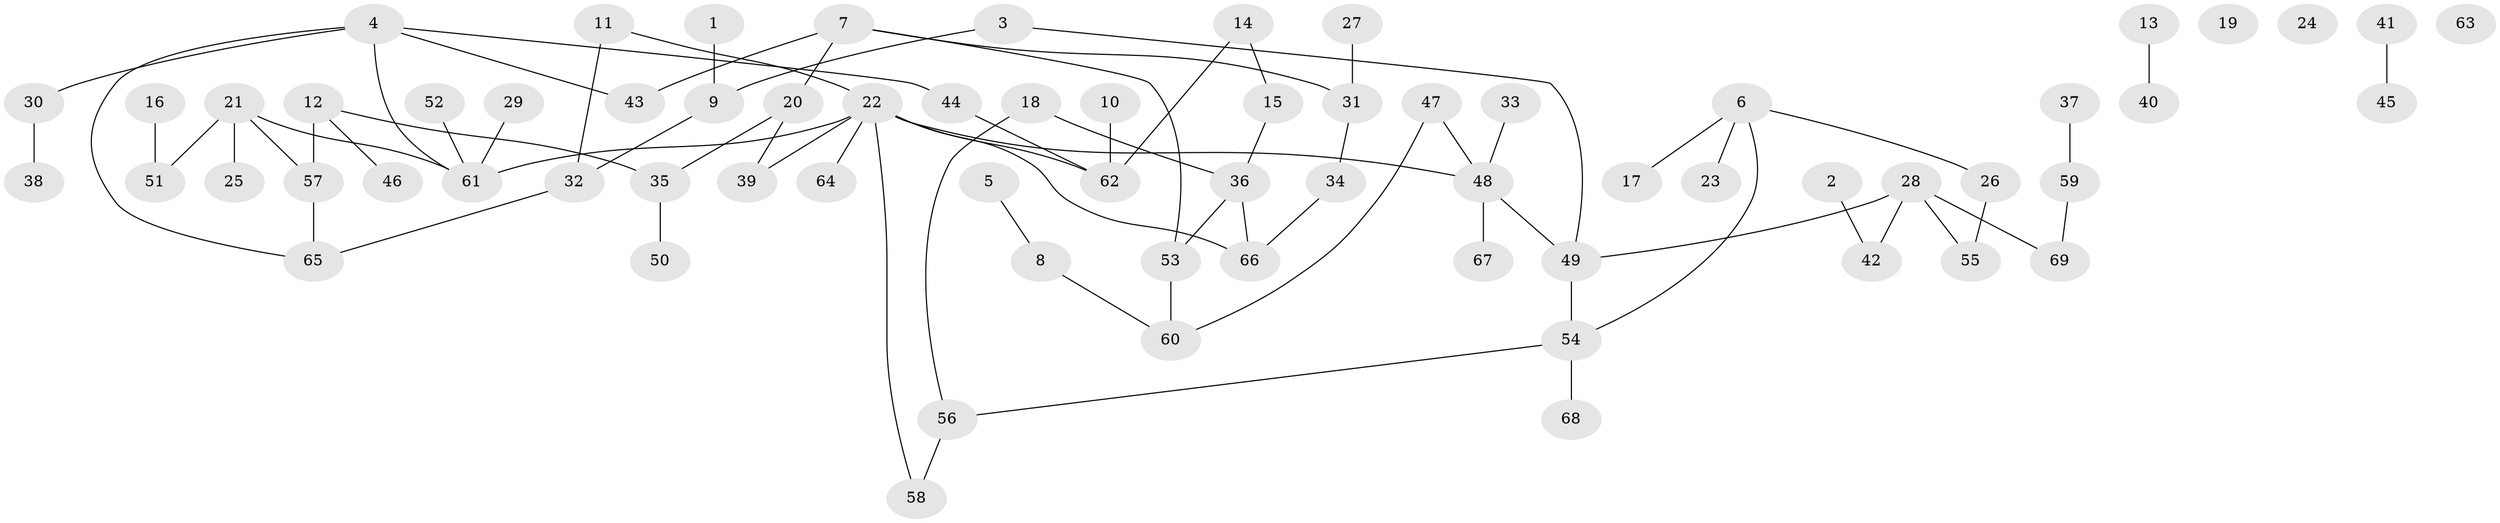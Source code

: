 // coarse degree distribution, {6: 0.0625, 5: 0.0625, 4: 0.1875, 2: 0.25, 7: 0.0625, 1: 0.1875, 3: 0.1875}
// Generated by graph-tools (version 1.1) at 2025/48/03/04/25 22:48:23]
// undirected, 69 vertices, 76 edges
graph export_dot {
  node [color=gray90,style=filled];
  1;
  2;
  3;
  4;
  5;
  6;
  7;
  8;
  9;
  10;
  11;
  12;
  13;
  14;
  15;
  16;
  17;
  18;
  19;
  20;
  21;
  22;
  23;
  24;
  25;
  26;
  27;
  28;
  29;
  30;
  31;
  32;
  33;
  34;
  35;
  36;
  37;
  38;
  39;
  40;
  41;
  42;
  43;
  44;
  45;
  46;
  47;
  48;
  49;
  50;
  51;
  52;
  53;
  54;
  55;
  56;
  57;
  58;
  59;
  60;
  61;
  62;
  63;
  64;
  65;
  66;
  67;
  68;
  69;
  1 -- 9;
  2 -- 42;
  3 -- 9;
  3 -- 49;
  4 -- 30;
  4 -- 43;
  4 -- 44;
  4 -- 61;
  4 -- 65;
  5 -- 8;
  6 -- 17;
  6 -- 23;
  6 -- 26;
  6 -- 54;
  7 -- 20;
  7 -- 31;
  7 -- 43;
  7 -- 53;
  8 -- 60;
  9 -- 32;
  10 -- 62;
  11 -- 22;
  11 -- 32;
  12 -- 35;
  12 -- 46;
  12 -- 57;
  13 -- 40;
  14 -- 15;
  14 -- 62;
  15 -- 36;
  16 -- 51;
  18 -- 36;
  18 -- 56;
  20 -- 35;
  20 -- 39;
  21 -- 25;
  21 -- 51;
  21 -- 57;
  21 -- 61;
  22 -- 39;
  22 -- 48;
  22 -- 58;
  22 -- 61;
  22 -- 62;
  22 -- 64;
  22 -- 66;
  26 -- 55;
  27 -- 31;
  28 -- 42;
  28 -- 49;
  28 -- 55;
  28 -- 69;
  29 -- 61;
  30 -- 38;
  31 -- 34;
  32 -- 65;
  33 -- 48;
  34 -- 66;
  35 -- 50;
  36 -- 53;
  36 -- 66;
  37 -- 59;
  41 -- 45;
  44 -- 62;
  47 -- 48;
  47 -- 60;
  48 -- 49;
  48 -- 67;
  49 -- 54;
  52 -- 61;
  53 -- 60;
  54 -- 56;
  54 -- 68;
  56 -- 58;
  57 -- 65;
  59 -- 69;
}
